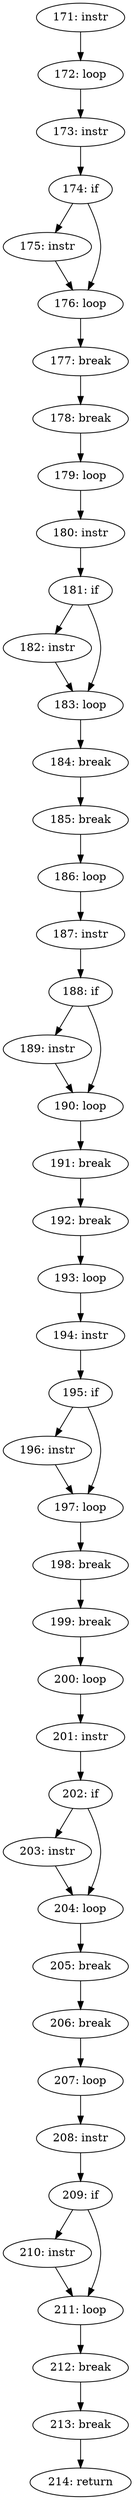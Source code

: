 digraph CFG_net_gso_ok {
171 [label="171: instr"]
	171 -> 172
172 [label="172: loop"]
	172 -> 173
173 [label="173: instr"]
	173 -> 174
174 [label="174: if"]
	174 -> 175
	174 -> 176
175 [label="175: instr"]
	175 -> 176
176 [label="176: loop"]
	176 -> 177
177 [label="177: break"]
	177 -> 178
178 [label="178: break"]
	178 -> 179
179 [label="179: loop"]
	179 -> 180
180 [label="180: instr"]
	180 -> 181
181 [label="181: if"]
	181 -> 182
	181 -> 183
182 [label="182: instr"]
	182 -> 183
183 [label="183: loop"]
	183 -> 184
184 [label="184: break"]
	184 -> 185
185 [label="185: break"]
	185 -> 186
186 [label="186: loop"]
	186 -> 187
187 [label="187: instr"]
	187 -> 188
188 [label="188: if"]
	188 -> 189
	188 -> 190
189 [label="189: instr"]
	189 -> 190
190 [label="190: loop"]
	190 -> 191
191 [label="191: break"]
	191 -> 192
192 [label="192: break"]
	192 -> 193
193 [label="193: loop"]
	193 -> 194
194 [label="194: instr"]
	194 -> 195
195 [label="195: if"]
	195 -> 196
	195 -> 197
196 [label="196: instr"]
	196 -> 197
197 [label="197: loop"]
	197 -> 198
198 [label="198: break"]
	198 -> 199
199 [label="199: break"]
	199 -> 200
200 [label="200: loop"]
	200 -> 201
201 [label="201: instr"]
	201 -> 202
202 [label="202: if"]
	202 -> 203
	202 -> 204
203 [label="203: instr"]
	203 -> 204
204 [label="204: loop"]
	204 -> 205
205 [label="205: break"]
	205 -> 206
206 [label="206: break"]
	206 -> 207
207 [label="207: loop"]
	207 -> 208
208 [label="208: instr"]
	208 -> 209
209 [label="209: if"]
	209 -> 210
	209 -> 211
210 [label="210: instr"]
	210 -> 211
211 [label="211: loop"]
	211 -> 212
212 [label="212: break"]
	212 -> 213
213 [label="213: break"]
	213 -> 214
214 [label="214: return"]
	
}
